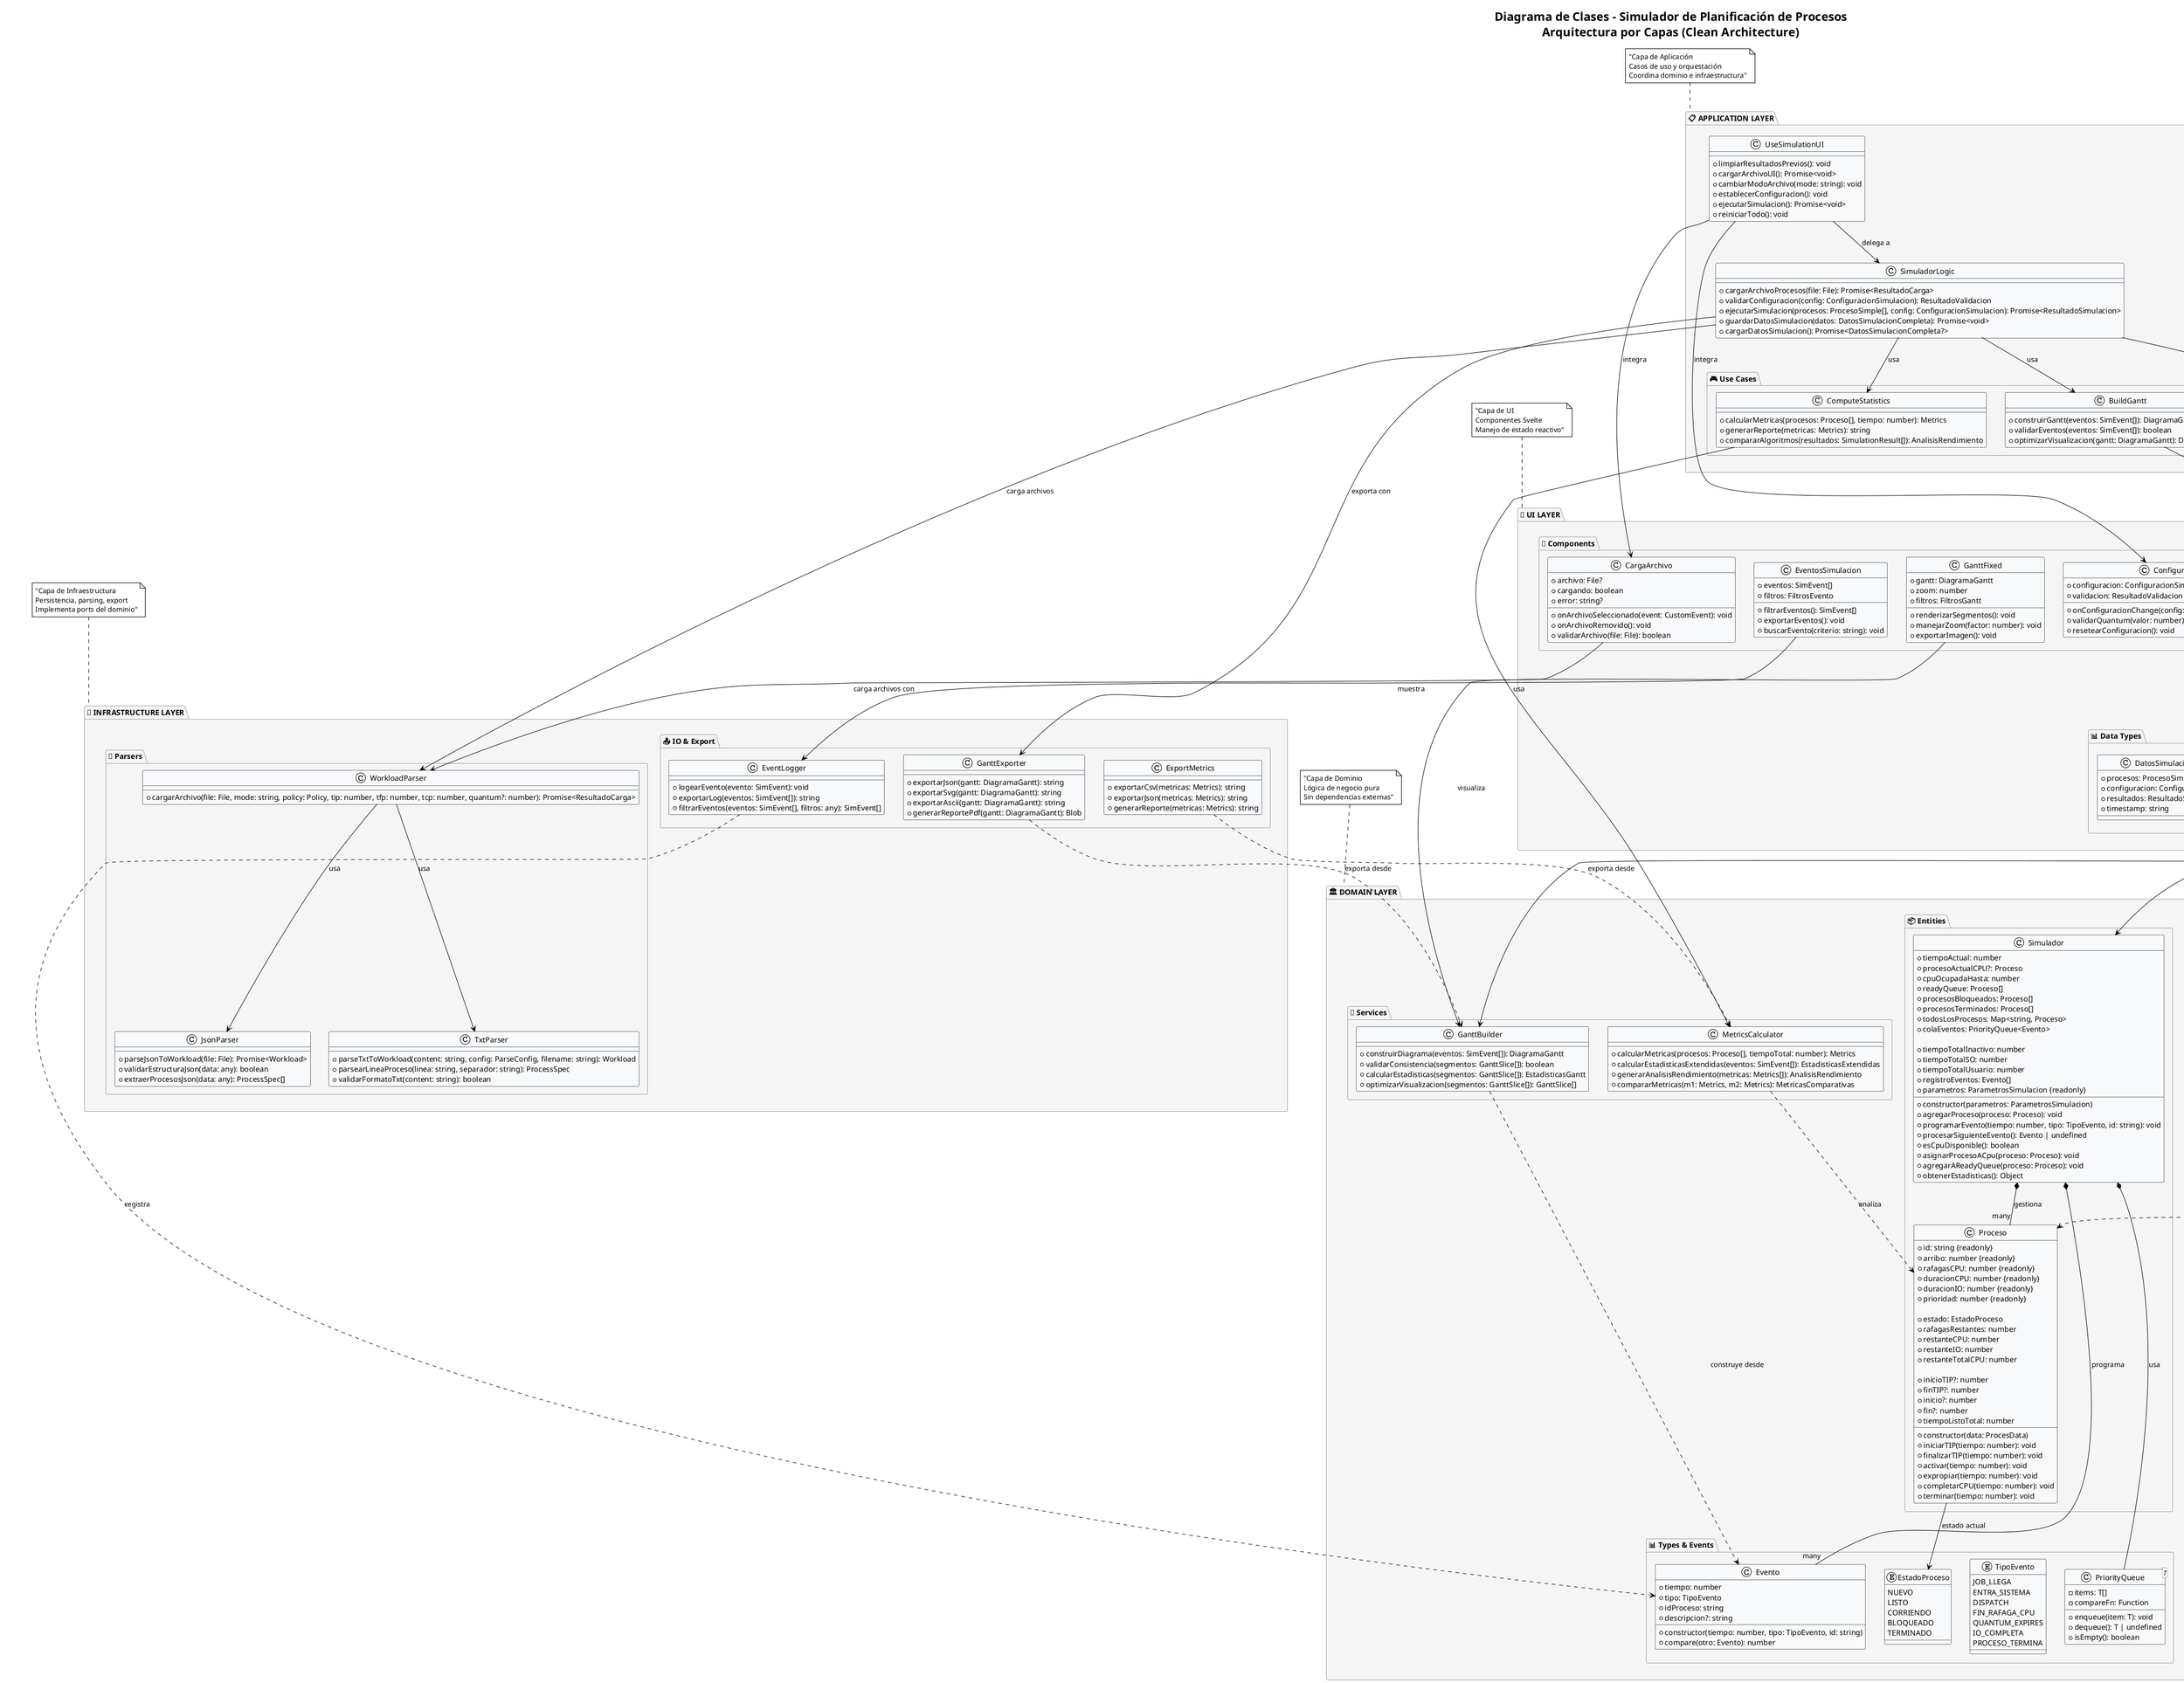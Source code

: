@startuml Diagrama de Clases - Simulador de Planificación de Procesos

!theme plain
skinparam backgroundColor #FFFFFF
skinparam classBackgroundColor #F8F9FA
skinparam classBorderColor #6C757D
skinparam stereotypeCBackgroundColor #E3F2FD
skinparam packageBackgroundColor #F5F5F5
skinparam packageBorderColor #9E9E9E

title Diagrama de Clases - Simulador de Planificación de Procesos\nArquitectura por Capas (Clean Architecture)

' ===============================
' CAPA DE DOMINIO (Domain Layer)
' ===============================
package "🏛️ DOMAIN LAYER" as domain {
  
  package "📦 Entities" as entities {
    class Proceso {
      ' Propiedades inmutables
      +id: string {readonly}
      +arribo: number {readonly}
      +rafagasCPU: number {readonly}
      +duracionCPU: number {readonly}
      +duracionIO: number {readonly}
      +prioridad: number {readonly}
      
      ' Estado dinámico
      +estado: EstadoProceso
      +rafagasRestantes: number
      +restanteCPU: number
      +restanteIO: number
      +restanteTotalCPU: number
      
      ' Timestamps para métricas
      +inicioTIP?: number
      +finTIP?: number
      +inicio?: number
      +fin?: number
      +tiempoListoTotal: number
      --
      +constructor(data: ProcesData)
      +iniciarTIP(tiempo: number): void
      +finalizarTIP(tiempo: number): void
      +activar(tiempo: number): void
      +expropiar(tiempo: number): void
      +completarCPU(tiempo: number): void
      +terminar(tiempo: number): void
    }

    class Simulador {
      ' Estado del sistema
      +tiempoActual: number
      +procesoActualCPU?: Proceso
      +cpuOcupadaHasta: number
      +readyQueue: Proceso[]
      +procesosBloqueados: Proceso[]
      +procesosTerminados: Proceso[]
      +todosLosProcesos: Map<string, Proceso>
      +colaEventos: PriorityQueue<Evento>
      
      ' Métricas de tiempo
      +tiempoTotalInactivo: number
      +tiempoTotalSO: number
      +tiempoTotalUsuario: number
      +registroEventos: Evento[]
      +parametros: ParametrosSimulacion {readonly}
      --
      +constructor(parametros: ParametrosSimulacion)
      +agregarProceso(proceso: Proceso): void
      +programarEvento(tiempo: number, tipo: TipoEvento, id: string): void
      +procesarSiguienteEvento(): Evento | undefined
      +esCpuDisponible(): boolean
      +asignarProcesoACpu(proceso: Proceso): void
      +agregarAReadyQueue(proceso: Proceso): void
      +obtenerEstadisticas(): Object
    }
  }

  package "⚙️ Algorithms" as algorithms {
    interface EstrategiaScheduler {
      +nombre: string {readonly}
      +soportaExpropiacion: boolean {readonly}
      +requiereQuantum: boolean {readonly}
      --
      +alLlegarProceso(proceso: Proceso, tiempo: number): void
      +elegirSiguiente(colaListos: Proceso[], tiempo: number): Proceso?
      +debeExpropiar?(actual: Proceso, candidato: Proceso, tiempo: number): boolean
      +ordenarColaListos(colaListos: Proceso[]): void
    }

    abstract class EstrategiaSchedulerBase {
      +nombre: string {readonly, abstract}
      +soportaExpropiacion: boolean {readonly, abstract}
      +requiereQuantum: boolean {readonly, abstract}
      --
      +elegirSiguiente(colaListos: Proceso[], tiempo: number): Proceso? {abstract}
      +ordenarColaListos(colaListos: Proceso[]): void {abstract}
      +debeExpropiar?(actual: Proceso, candidato: Proceso, tiempo: number): boolean
    }

    class EstrategiaSchedulerFcfs {
      +nombre: "FCFS"
      +soportaExpropiacion: false
      +requiereQuantum: false
      --
      +elegirSiguiente(): Proceso?
      +ordenarColaListos(): void
    }

    class EstrategiaSchedulerSjf {
      +nombre: "SJF"
      +soportaExpropiacion: false
      +requiereQuantum: false
      --
      +elegirSiguiente(): Proceso?
      +ordenarColaListos(): void
    }

    class EstrategiaSchedulerSrtf {
      +nombre: "SRTF"
      +soportaExpropiacion: true
      +requiereQuantum: false
      --
      +elegirSiguiente(): Proceso?
      +ordenarColaListos(): void
      +debeExpropiar(): boolean
    }

    class EstrategiaSchedulerRoundRobin {
      +nombre: "RR"
      +soportaExpropiacion: true
      +requiereQuantum: true
      --
      +elegirSiguiente(): Proceso?
      +ordenarColaListos(): void
      +alTickQuantum(): boolean
    }

    class EstrategiaSchedulerPrioridad {
      +nombre: "PRIORITY"
      +soportaExpropiacion: true
      +requiereQuantum: false
      --
      +elegirSiguiente(): Proceso?
      +ordenarColaListos(): void
      +debeExpropiar(): boolean
    }
  }

  package "🎯 Services" as services {
    class MetricsCalculator {
      +calcularMetricas(procesos: Proceso[], tiempoTotal: number): Metrics
      +calcularEstadisticasExtendidas(eventos: SimEvent[]): EstadisticasExtendidas
      +generarAnalisisRendimiento(metricas: Metrics[]): AnalisisRendimiento
      +compararMetricas(m1: Metrics, m2: Metrics): MetricasComparativas
    }

    class GanttBuilder {
      +construirDiagrama(eventos: SimEvent[]): DiagramaGantt
      +validarConsistencia(segmentos: GanttSlice[]): boolean
      +calcularEstadisticas(segmentos: GanttSlice[]): EstadisticasGantt
      +optimizarVisualizacion(segmentos: GanttSlice[]): GanttSlice[]
    }
  }

  package "📊 Types & Events" as types {
    enum EstadoProceso {
      NUEVO
      LISTO
      CORRIENDO
      BLOQUEADO
      TERMINADO
    }

    enum TipoEvento {
      JOB_LLEGA
      ENTRA_SISTEMA
      DISPATCH
      FIN_RAFAGA_CPU
      QUANTUM_EXPIRES
      IO_COMPLETA
      PROCESO_TERMINA
    }

    class Evento {
      +tiempo: number
      +tipo: TipoEvento
      +idProceso: string
      +descripcion?: string
      --
      +constructor(tiempo: number, tipo: TipoEvento, id: string)
      +compare(otro: Evento): number
    }

    class PriorityQueue<T> {
      -items: T[]
      -compareFn: Function
      --
      +enqueue(item: T): void
      +dequeue(): T | undefined
      +isEmpty(): boolean
    }
  }
}

' ===============================
' CAPA DE APLICACIÓN (Application Layer) 
' ===============================
package "📋 APPLICATION LAYER" as application {
  
  package "🎮 Use Cases" as usecases {
    class RunSimulation {
      +ejecutarSimulacion(workload: Workload): Promise<SimulationResult>
      +configurarSimulador(parametros: ParametrosSimulacion): Simulador
      +procesarResultados(estado: SimState): SimulationResult
    }

    class BuildGantt {
      +construirGantt(eventos: SimEvent[]): DiagramaGantt
      +validarEventos(eventos: SimEvent[]): boolean
      +optimizarVisualizacion(gantt: DiagramaGantt): DiagramaGantt
    }

    class ComputeStatistics {
      +calcularMetricas(procesos: Proceso[], tiempo: number): Metrics
      +generarReporte(metricas: Metrics): string
      +compararAlgoritmos(resultados: SimulationResult[]): AnalisisRendimiento
    }
  }

  class SimuladorLogic {
    +cargarArchivoProcesos(file: File): Promise<ResultadoCarga>
    +validarConfiguracion(config: ConfiguracionSimulacion): ResultadoValidacion
    +ejecutarSimulacion(procesos: ProcesoSimple[], config: ConfiguracionSimulacion): Promise<ResultadoSimulacion>
    +guardarDatosSimulacion(datos: DatosSimulacionCompleta): Promise<void>
    +cargarDatosSimulacion(): Promise<DatosSimulacionCompleta?>
  }

  class UseSimulationUI {
    +limpiarResultadosPrevios(): void
    +cargarArchivoUI(): Promise<void>
    +cambiarModoArchivo(mode: string): void
    +establecerConfiguracion(): void
    +ejecutarSimulacion(): Promise<void>
    +reiniciarTodo(): void
  }
}

' ===============================
' CAPA DE NÚCLEO (Core Layer)
' ===============================
package "⚡ CORE LAYER" as core {
  
  class AdaptadorSimuladorDominio {
    -simuladorDominio: Simulador
    -state: SimState
    -procesosDominio: Map<string, Proceso>
    -estrategia: EstrategiaScheduler
    --
    +constructor(workload: Workload)
    +ejecutar(): ResultadoSimulacionDominio
    +procesarEventos(): void
    -crearEstrategia(algoritmo: Algoritmo): EstrategiaScheduler
    -mapearEventos(): EventoInterno[]
  }

  class AdaptadorEntidadesDominio {
    +{static} workloadAProcesos(workload: Workload): Proceso[]
    +{static} workloadAParametrosSimulacion(workload: Workload): ParametrosSimulacion
    +{static} procesoSimpleAProcesData(simple: ProcesoSimple): ProcesData
  }

  class SimState {
    +procesos: Map<string, any>
    +ready: string[]
    +running?: string
    +blocked: string[]
    +finished: string[]
    +cpuTime: number
    +currentTime: number
  }
}

' ===============================
' CAPA DE INFRAESTRUCTURA (Infrastructure Layer)
' ===============================
package "🔧 INFRASTRUCTURE LAYER" as infrastructure {
  
  package "📁 Parsers" as parsers {
    class WorkloadParser {
      +cargarArchivo(file: File, mode: string, policy: Policy, tip: number, tfp: number, tcp: number, quantum?: number): Promise<ResultadoCarga>
    }

    class JsonParser {
      +parseJsonToWorkload(file: File): Promise<Workload>
      +validarEstructuraJson(data: any): boolean
      +extraerProcesosJson(data: any): ProcessSpec[]
    }

    class TxtParser {
      +parseTxtToWorkload(content: string, config: ParseConfig, filename: string): Workload
      +parsearLineaProceso(linea: string, separador: string): ProcessSpec
      +validarFormatoTxt(content: string): boolean
    }
  }

  package "📤 IO & Export" as io {
    class GanttExporter {
      +exportarJson(gantt: DiagramaGantt): string
      +exportarSvg(gantt: DiagramaGantt): string
      +exportarAscii(gantt: DiagramaGantt): string
      +generarReportePdf(gantt: DiagramaGantt): Blob
    }

    class EventLogger {
      +logearEvento(evento: SimEvent): void
      +exportarLog(eventos: SimEvent[]): string
      +filtrarEventos(eventos: SimEvent[], filtros: any): SimEvent[]
    }

    class ExportMetrics {
      +exportarCsv(metricas: Metrics): string
      +exportarJson(metricas: Metrics): string
      +generarReporte(metricas: Metrics): string
    }
  }
}

' ===============================
' CAPA DE UI (User Interface Layer)
' ===============================
package "🎨 UI LAYER" as ui {
  
  package "🧩 Components" as components {
    class CargaArchivo {
      +archivo: File?
      +cargando: boolean
      +error: string?
      --
      +onArchivoSeleccionado(event: CustomEvent): void
      +onArchivoRemovido(): void
      +validarArchivo(file: File): boolean
    }

    class TablaProcesos {
      +procesos: ProcesoSimple[]
      +modoEdicion: boolean
      --
      +agregarProceso(): void
      +eliminarProceso(index: number): void
      +editarProceso(index: number, proceso: ProcesoSimple): void
    }

    class ConfiguracionPanel {
      +configuracion: ConfiguracionSimulacion
      +validacion: ResultadoValidacion
      --
      +onConfiguracionChange(config: ConfiguracionSimulacion): void
      +validarQuantum(valor: number): boolean
      +resetearConfiguracion(): void
    }

    class GanttFixed {
      +gantt: DiagramaGantt
      +zoom: number
      +filtros: FiltrosGantt
      --
      +renderizarSegmentos(): void
      +manejarZoom(factor: number): void
      +exportarImagen(): void
    }

    class EventosSimulacion {
      +eventos: SimEvent[]
      +filtros: FiltrosEvento
      --
      +filtrarEventos(): SimEvent[]
      +exportarEventos(): void
      +buscarEvento(criterio: string): void
    }
  }

  package "📊 Data Types" as uitypes {
    class ProcesoSimple {
      +nombre: string
      +llegada: number
      +rafaga: number
      +prioridad: number
    }

    class ConfiguracionSimulacion {
      +policy: Policy
      +tip: number
      +tfp: number
      +tcp: number
      +quantum?: number
    }

    class DatosSimulacionCompleta {
      +procesos: ProcesoSimple[]
      +configuracion: ConfiguracionSimulacion
      +resultados: ResultadoSimulacion
      +timestamp: string
    }
  }
}

' ===============================
' RELACIONES ENTRE CAPAS
' ===============================

' Dominio - Entities y Algorithms
Simulador *-- "many" Proceso : gestiona
Simulador *-- PriorityQueue : usa
Simulador *-- "many" Evento : programa
Proceso --> EstadoProceso : estado actual
EstrategiaSchedulerBase ..|> EstrategiaScheduler : implements
EstrategiaSchedulerFcfs --|> EstrategiaSchedulerBase : extends
EstrategiaSchedulerSjf --|> EstrategiaSchedulerBase : extends
EstrategiaSchedulerSrtf --|> EstrategiaSchedulerBase : extends
EstrategiaSchedulerRoundRobin --|> EstrategiaSchedulerBase : extends
EstrategiaSchedulerPrioridad --|> EstrategiaSchedulerBase : extends

' Dominio - Services
MetricsCalculator ..> Proceso : analiza
GanttBuilder ..> Evento : construye desde

' Application - Use Cases
RunSimulation --> AdaptadorSimuladorDominio : delega a
BuildGantt --> GanttBuilder : usa
ComputeStatistics --> MetricsCalculator : usa
SimuladorLogic --> RunSimulation : orquesta
SimuladorLogic --> BuildGantt : usa
SimuladorLogic --> ComputeStatistics : usa
UseSimulationUI --> SimuladorLogic : delega a

' Core - Adaptadores
AdaptadorSimuladorDominio --> Simulador : encapsula
AdaptadorSimuladorDominio --> EstrategiaScheduler : configura
AdaptadorEntidadesDominio ..> Proceso : factory
AdaptadorEntidadesDominio ..> ProcesoSimple : transforma

' Infrastructure - Parsers e IO
WorkloadParser --> JsonParser : usa
WorkloadParser --> TxtParser : usa
GanttExporter ..> GanttBuilder : exporta desde
EventLogger ..> Evento : registra
ExportMetrics ..> MetricsCalculator : exporta desde

' UI - Components
CargaArchivo --> WorkloadParser : carga archivos con
TablaProcesos --> ProcesoSimple : muestra
ConfiguracionPanel --> ConfiguracionSimulacion : configura
GanttFixed --> GanttBuilder : visualiza
EventosSimulacion --> EventLogger : muestra

' Cross-layer dependencies
SimuladorLogic --> WorkloadParser : carga archivos
SimuladorLogic --> GanttExporter : exporta con
UseSimulationUI --> CargaArchivo : integra
UseSimulationUI --> ConfiguracionPanel : integra

' Notes para clarificación
note top of domain : "Capa de Dominio\nLógica de negocio pura\nSin dependencias externas"
note top of application : "Capa de Aplicación\nCasos de uso y orquestación\nCoordina dominio e infraestructura"
note top of core : "Capa de Núcleo\nAdaptadores entre capas\nPatrón Adapter"
note top of infrastructure : "Capa de Infraestructura\nPersistencia, parsing, export\nImplementa ports del dominio"
note top of ui : "Capa de UI\nComponentes Svelte\nManejo de estado reactivo"

@enduml
